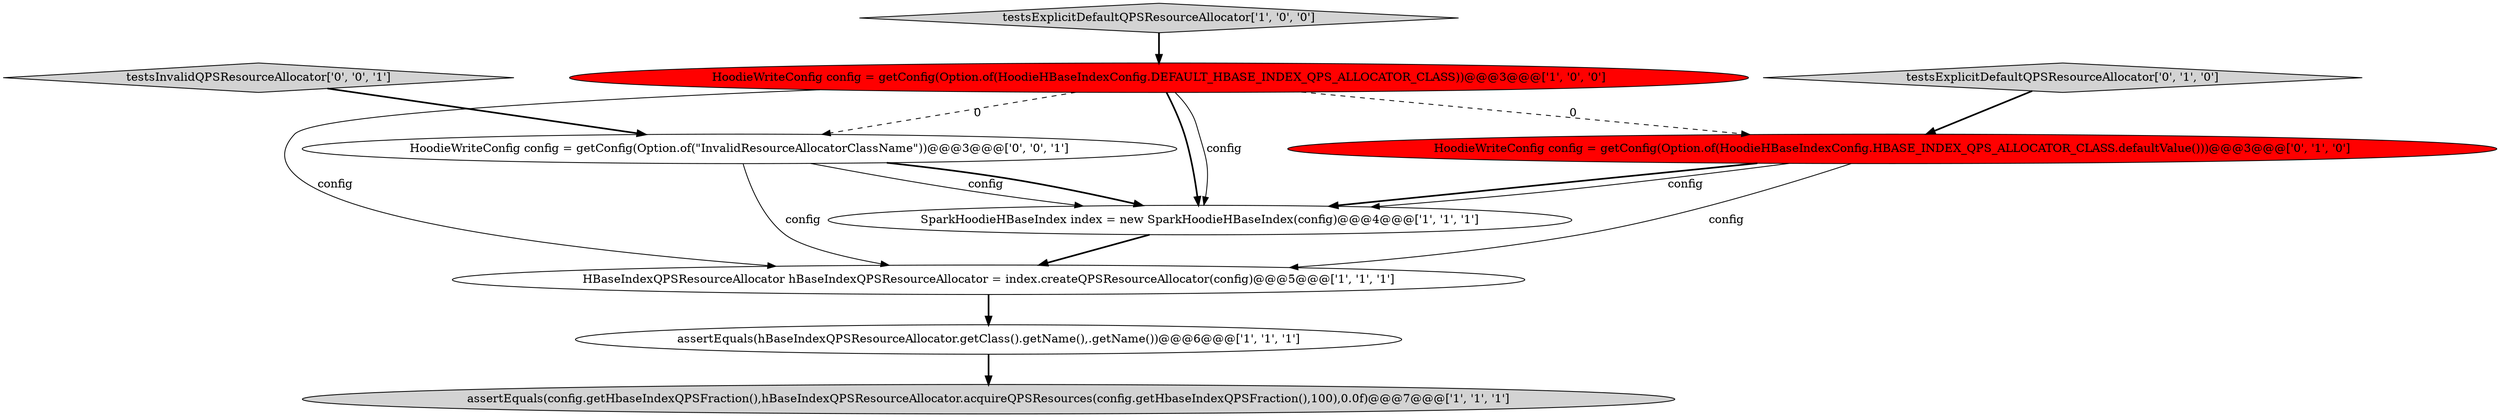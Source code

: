 digraph {
5 [style = filled, label = "testsExplicitDefaultQPSResourceAllocator['1', '0', '0']", fillcolor = lightgray, shape = diamond image = "AAA0AAABBB1BBB"];
9 [style = filled, label = "HoodieWriteConfig config = getConfig(Option.of(\"InvalidResourceAllocatorClassName\"))@@@3@@@['0', '0', '1']", fillcolor = white, shape = ellipse image = "AAA0AAABBB3BBB"];
3 [style = filled, label = "assertEquals(config.getHbaseIndexQPSFraction(),hBaseIndexQPSResourceAllocator.acquireQPSResources(config.getHbaseIndexQPSFraction(),100),0.0f)@@@7@@@['1', '1', '1']", fillcolor = lightgray, shape = ellipse image = "AAA0AAABBB1BBB"];
1 [style = filled, label = "HBaseIndexQPSResourceAllocator hBaseIndexQPSResourceAllocator = index.createQPSResourceAllocator(config)@@@5@@@['1', '1', '1']", fillcolor = white, shape = ellipse image = "AAA0AAABBB1BBB"];
8 [style = filled, label = "testsInvalidQPSResourceAllocator['0', '0', '1']", fillcolor = lightgray, shape = diamond image = "AAA0AAABBB3BBB"];
0 [style = filled, label = "HoodieWriteConfig config = getConfig(Option.of(HoodieHBaseIndexConfig.DEFAULT_HBASE_INDEX_QPS_ALLOCATOR_CLASS))@@@3@@@['1', '0', '0']", fillcolor = red, shape = ellipse image = "AAA1AAABBB1BBB"];
7 [style = filled, label = "testsExplicitDefaultQPSResourceAllocator['0', '1', '0']", fillcolor = lightgray, shape = diamond image = "AAA0AAABBB2BBB"];
4 [style = filled, label = "SparkHoodieHBaseIndex index = new SparkHoodieHBaseIndex(config)@@@4@@@['1', '1', '1']", fillcolor = white, shape = ellipse image = "AAA0AAABBB1BBB"];
2 [style = filled, label = "assertEquals(hBaseIndexQPSResourceAllocator.getClass().getName(),.getName())@@@6@@@['1', '1', '1']", fillcolor = white, shape = ellipse image = "AAA0AAABBB1BBB"];
6 [style = filled, label = "HoodieWriteConfig config = getConfig(Option.of(HoodieHBaseIndexConfig.HBASE_INDEX_QPS_ALLOCATOR_CLASS.defaultValue()))@@@3@@@['0', '1', '0']", fillcolor = red, shape = ellipse image = "AAA1AAABBB2BBB"];
0->1 [style = solid, label="config"];
6->4 [style = bold, label=""];
6->4 [style = solid, label="config"];
4->1 [style = bold, label=""];
1->2 [style = bold, label=""];
7->6 [style = bold, label=""];
6->1 [style = solid, label="config"];
0->9 [style = dashed, label="0"];
5->0 [style = bold, label=""];
9->4 [style = bold, label=""];
0->4 [style = bold, label=""];
0->4 [style = solid, label="config"];
9->1 [style = solid, label="config"];
9->4 [style = solid, label="config"];
2->3 [style = bold, label=""];
0->6 [style = dashed, label="0"];
8->9 [style = bold, label=""];
}
